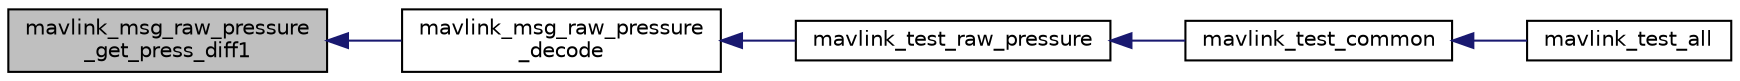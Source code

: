 digraph "mavlink_msg_raw_pressure_get_press_diff1"
{
 // INTERACTIVE_SVG=YES
  edge [fontname="Helvetica",fontsize="10",labelfontname="Helvetica",labelfontsize="10"];
  node [fontname="Helvetica",fontsize="10",shape=record];
  rankdir="LR";
  Node1 [label="mavlink_msg_raw_pressure\l_get_press_diff1",height=0.2,width=0.4,color="black", fillcolor="grey75", style="filled" fontcolor="black"];
  Node1 -> Node2 [dir="back",color="midnightblue",fontsize="10",style="solid",fontname="Helvetica"];
  Node2 [label="mavlink_msg_raw_pressure\l_decode",height=0.2,width=0.4,color="black", fillcolor="white", style="filled",URL="$v0_89_2common_2mavlink__msg__raw__pressure_8h.html#ac2df6764db1a64eefec291465554b51c",tooltip="Decode a raw_pressure message into a struct. "];
  Node2 -> Node3 [dir="back",color="midnightblue",fontsize="10",style="solid",fontname="Helvetica"];
  Node3 [label="mavlink_test_raw_pressure",height=0.2,width=0.4,color="black", fillcolor="white", style="filled",URL="$v0_89_2common_2testsuite_8h.html#a2a7f6eda0d3dc054a66cd47ac2f8fafd"];
  Node3 -> Node4 [dir="back",color="midnightblue",fontsize="10",style="solid",fontname="Helvetica"];
  Node4 [label="mavlink_test_common",height=0.2,width=0.4,color="black", fillcolor="white", style="filled",URL="$v0_89_2common_2testsuite_8h.html#af349432601ac003d2c80a69c100c70a4"];
  Node4 -> Node5 [dir="back",color="midnightblue",fontsize="10",style="solid",fontname="Helvetica"];
  Node5 [label="mavlink_test_all",height=0.2,width=0.4,color="black", fillcolor="white", style="filled",URL="$v0_89_2common_2testsuite_8h.html#a4cc77b6c343679298da5d3c2b4e48759"];
}
